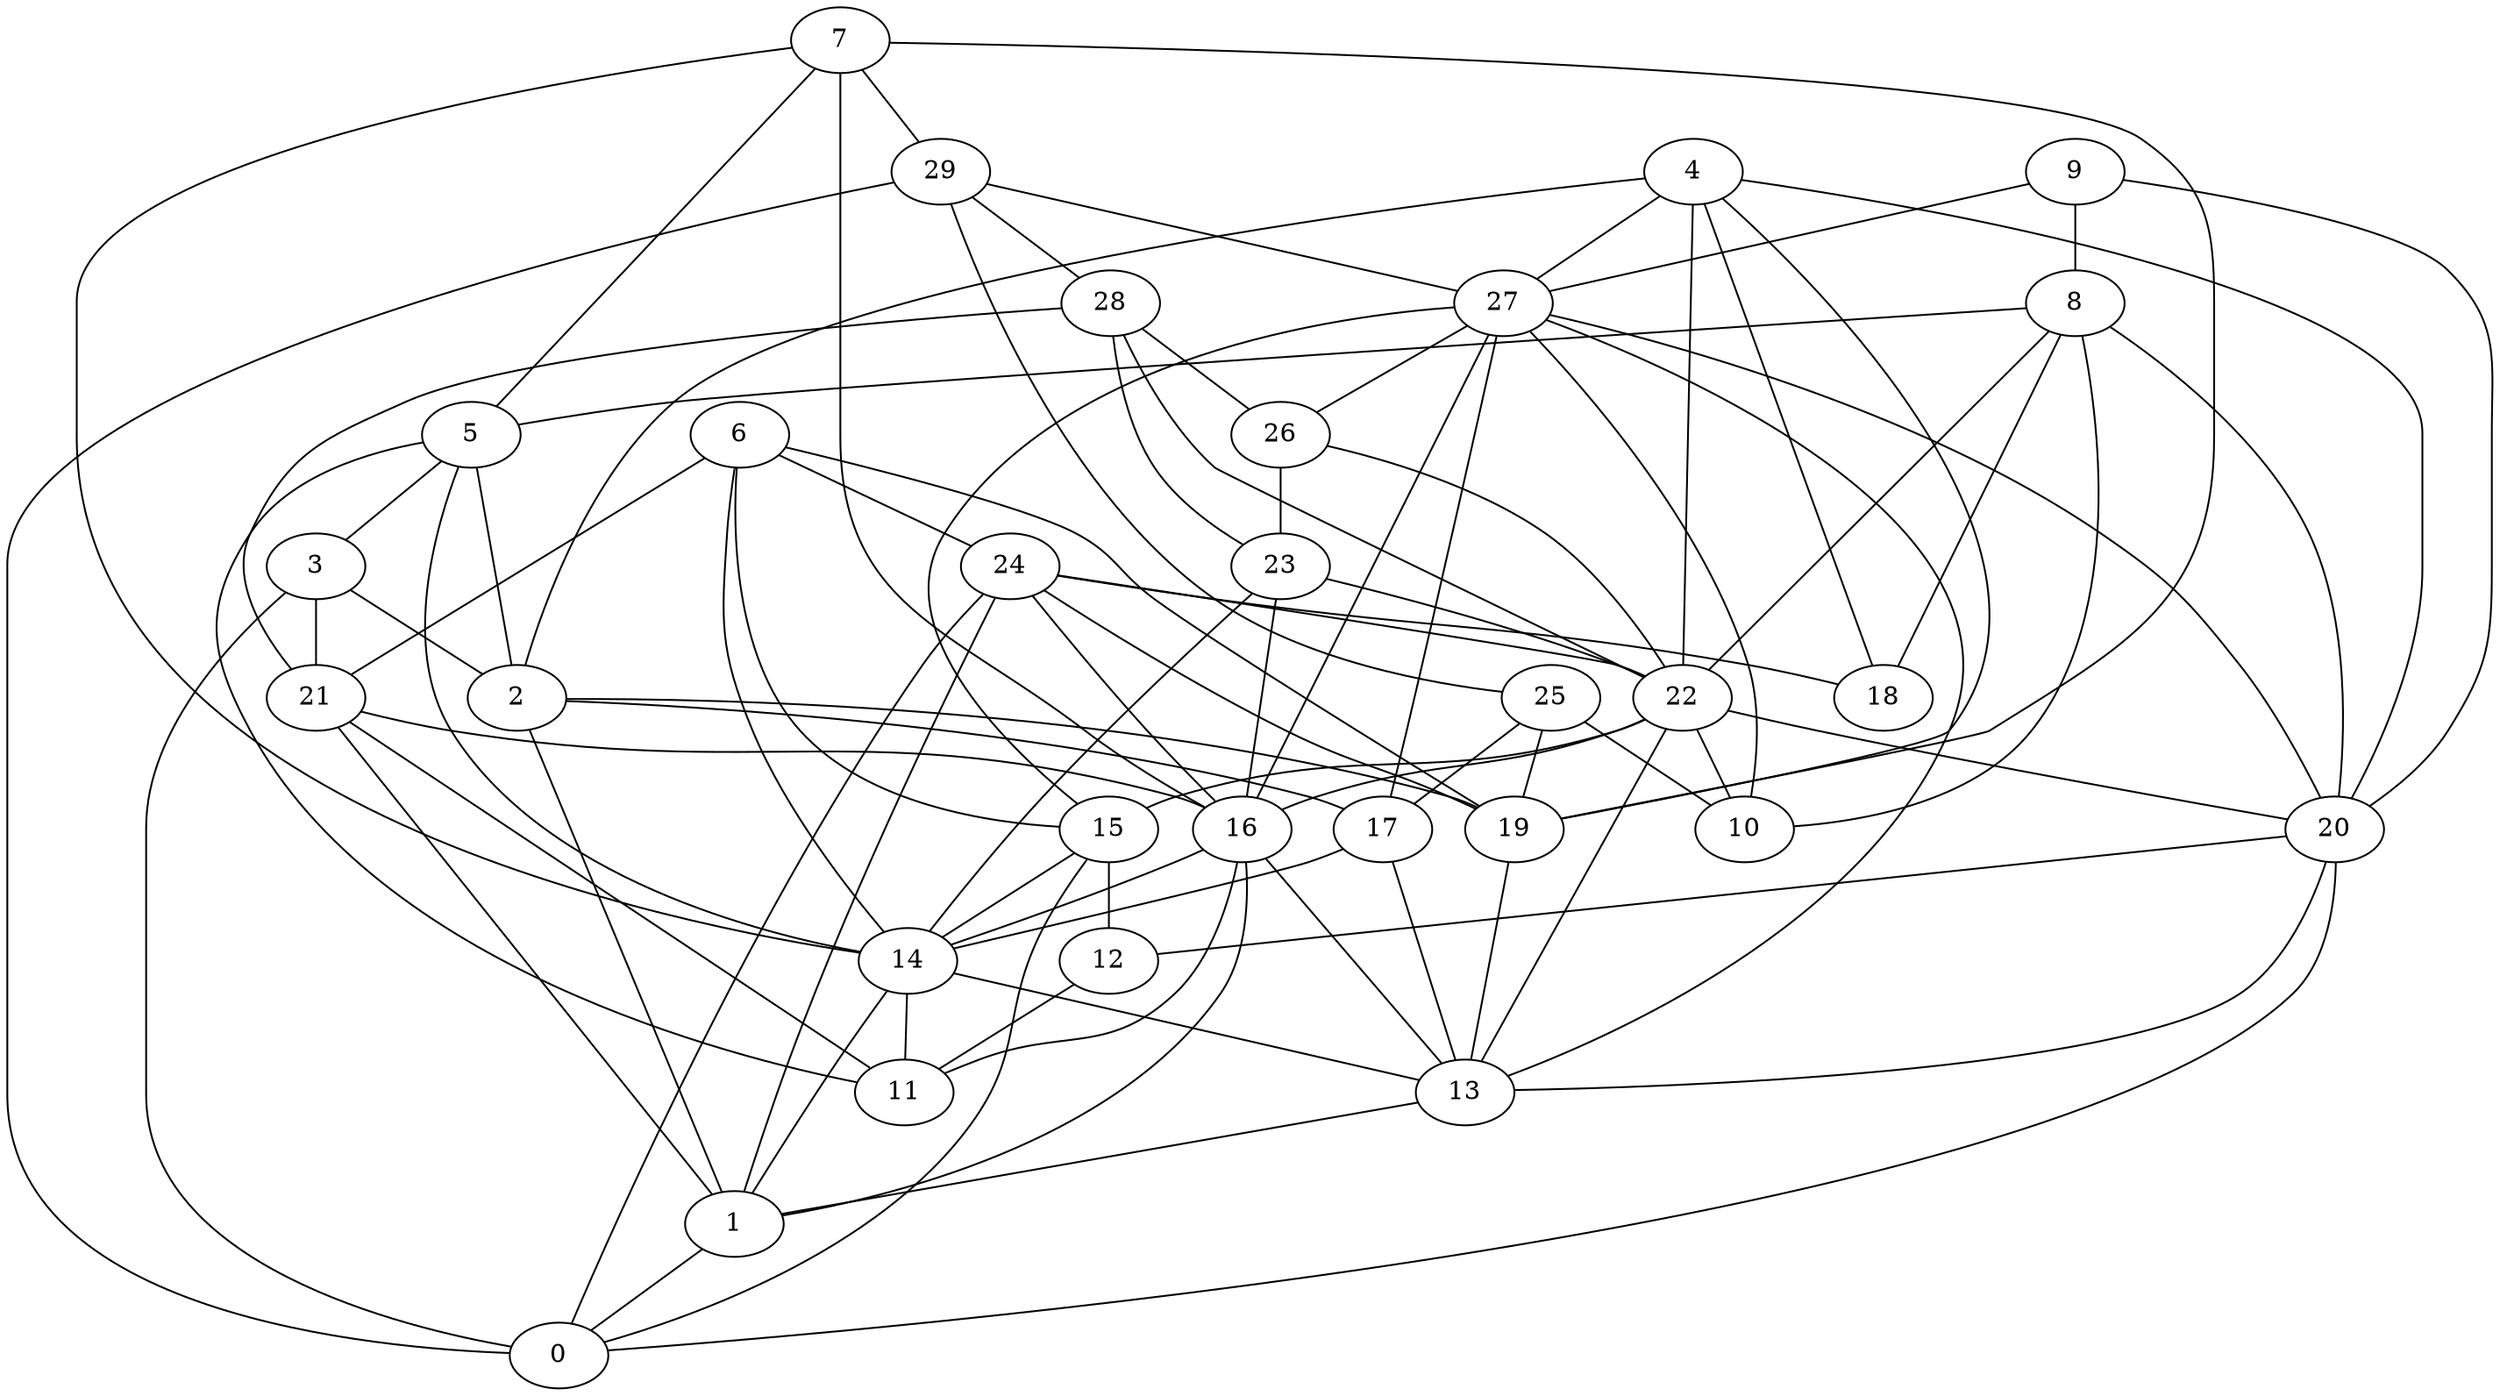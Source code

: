 digraph GG_graph {

subgraph G_graph {
edge [color = black]
"8" -> "20" [dir = none]
"26" -> "23" [dir = none]
"15" -> "14" [dir = none]
"29" -> "28" [dir = none]
"5" -> "3" [dir = none]
"5" -> "2" [dir = none]
"5" -> "11" [dir = none]
"5" -> "14" [dir = none]
"9" -> "20" [dir = none]
"22" -> "10" [dir = none]
"22" -> "20" [dir = none]
"28" -> "23" [dir = none]
"20" -> "12" [dir = none]
"20" -> "13" [dir = none]
"20" -> "0" [dir = none]
"21" -> "16" [dir = none]
"23" -> "14" [dir = none]
"23" -> "22" [dir = none]
"23" -> "16" [dir = none]
"6" -> "19" [dir = none]
"7" -> "16" [dir = none]
"27" -> "26" [dir = none]
"2" -> "17" [dir = none]
"2" -> "19" [dir = none]
"2" -> "1" [dir = none]
"25" -> "10" [dir = none]
"24" -> "1" [dir = none]
"4" -> "18" [dir = none]
"4" -> "22" [dir = none]
"14" -> "1" [dir = none]
"16" -> "1" [dir = none]
"24" -> "16" [dir = none]
"28" -> "22" [dir = none]
"16" -> "14" [dir = none]
"28" -> "21" [dir = none]
"6" -> "15" [dir = none]
"25" -> "19" [dir = none]
"28" -> "26" [dir = none]
"27" -> "17" [dir = none]
"21" -> "1" [dir = none]
"29" -> "27" [dir = none]
"27" -> "13" [dir = none]
"4" -> "20" [dir = none]
"14" -> "11" [dir = none]
"19" -> "13" [dir = none]
"6" -> "24" [dir = none]
"7" -> "19" [dir = none]
"8" -> "22" [dir = none]
"8" -> "5" [dir = none]
"17" -> "14" [dir = none]
"14" -> "13" [dir = none]
"15" -> "0" [dir = none]
"3" -> "2" [dir = none]
"27" -> "16" [dir = none]
"7" -> "14" [dir = none]
"25" -> "17" [dir = none]
"8" -> "18" [dir = none]
"24" -> "19" [dir = none]
"6" -> "14" [dir = none]
"3" -> "0" [dir = none]
"1" -> "0" [dir = none]
"4" -> "2" [dir = none]
"6" -> "21" [dir = none]
"27" -> "20" [dir = none]
"29" -> "25" [dir = none]
"9" -> "27" [dir = none]
"22" -> "13" [dir = none]
"17" -> "13" [dir = none]
"4" -> "27" [dir = none]
"29" -> "0" [dir = none]
"3" -> "21" [dir = none]
"21" -> "11" [dir = none]
"16" -> "13" [dir = none]
"26" -> "22" [dir = none]
"27" -> "15" [dir = none]
"22" -> "15" [dir = none]
"7" -> "29" [dir = none]
"16" -> "11" [dir = none]
"27" -> "10" [dir = none]
"13" -> "1" [dir = none]
"9" -> "8" [dir = none]
"15" -> "12" [dir = none]
"22" -> "16" [dir = none]
"24" -> "18" [dir = none]
"24" -> "0" [dir = none]
"12" -> "11" [dir = none]
"24" -> "22" [dir = none]
"8" -> "10" [dir = none]
"7" -> "5" [dir = none]
"4" -> "19" [dir = none]
}

}
